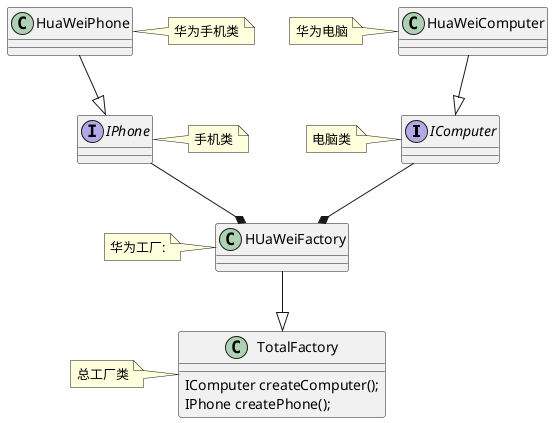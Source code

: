 @startuml

interface IComputer
note left: 电脑类

interface IPhone
note right: 手机类

HuaWeiPhone --|> IPhone

HuaWeiComputer --|> IComputer

class HuaWeiComputer{}
note left:华为电脑

class HuaWeiPhone
note right:华为手机类

class HUaWeiFactory
note left:华为工厂:

interface TotalFactory{
    IComputer createComputer();
    IPhone createPhone();
}

HUaWeiFactory--|> TotalFactory

IPhone--* HUaWeiFactory
IComputer--* HUaWeiFactory

class TotalFactory
note left:总工厂类


/'
XiaoMiFactory --|>TotalFactory

IPhone --*XiaoMiFactory

IComputer --*XiaoMiFactory
'/

@enduml